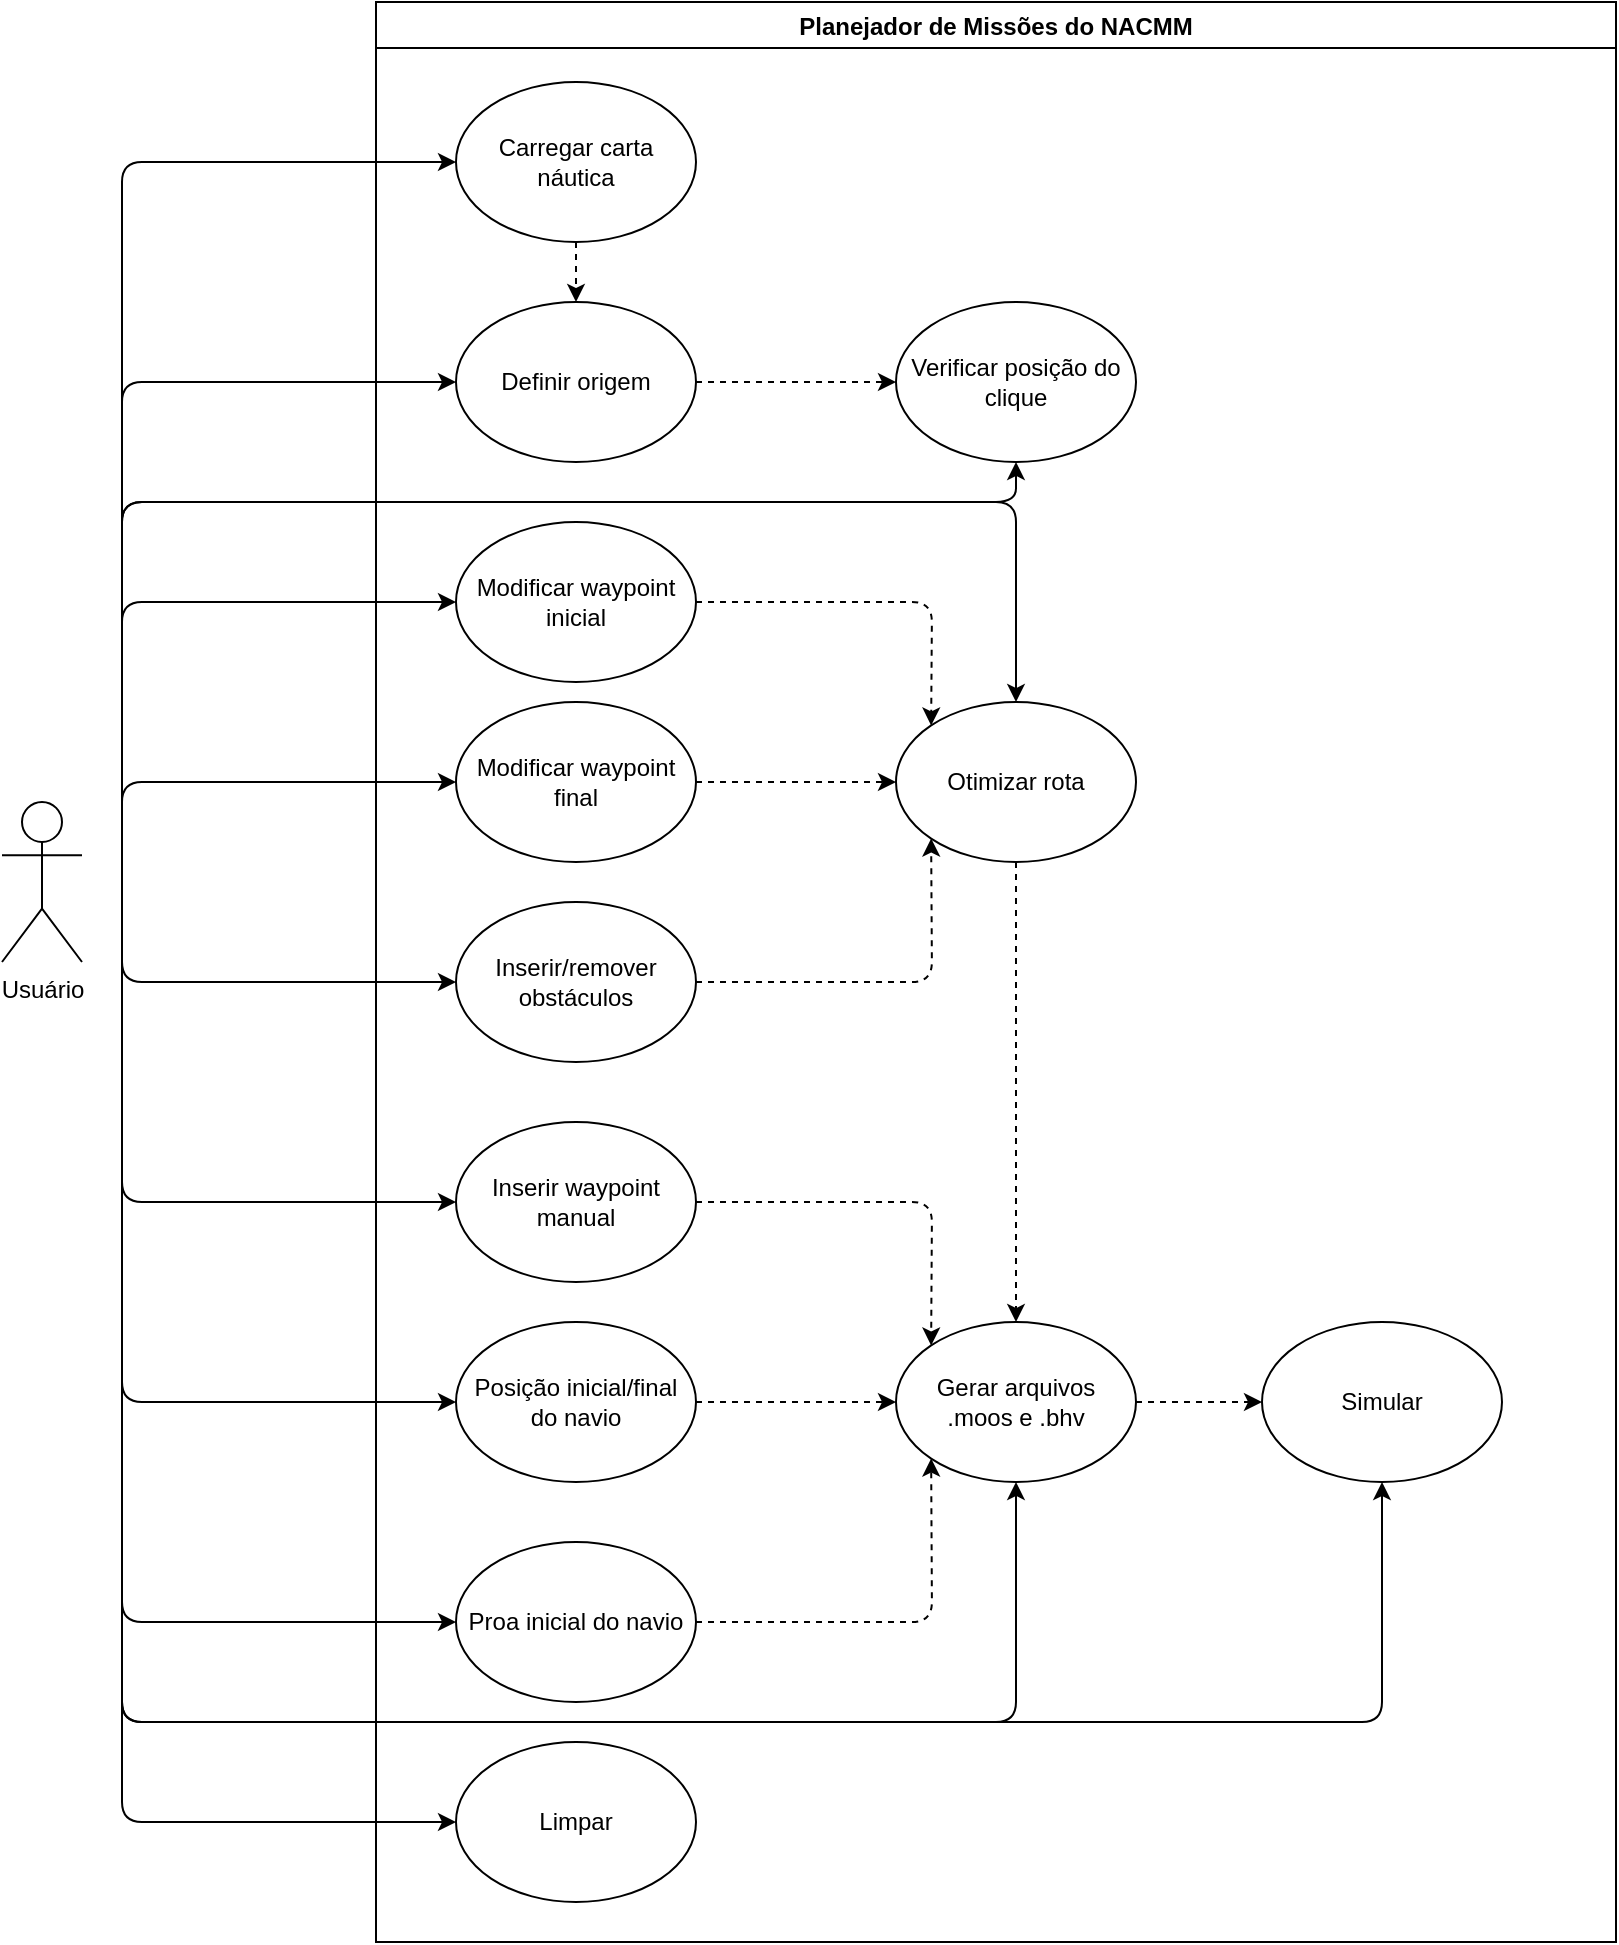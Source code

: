 <mxfile version="15.1.3" type="device"><diagram id="vLR5ocHoewazamXg3kip" name="Página-1"><mxGraphModel dx="1086" dy="806" grid="1" gridSize="10" guides="1" tooltips="1" connect="1" arrows="1" fold="1" page="1" pageScale="1" pageWidth="827" pageHeight="1169" math="0" shadow="0"><root><mxCell id="0"/><mxCell id="1" parent="0"/><mxCell id="WbO3yZAF2XIW1f3WRFaV-1" value="Planejador de Missões do NACMM" style="swimlane;" parent="1" vertex="1"><mxGeometry x="207" y="160" width="620" height="970" as="geometry"/></mxCell><mxCell id="WbO3yZAF2XIW1f3WRFaV-8" value="Carregar carta náutica" style="ellipse;whiteSpace=wrap;html=1;" parent="WbO3yZAF2XIW1f3WRFaV-1" vertex="1"><mxGeometry x="40" y="40" width="120" height="80" as="geometry"/></mxCell><mxCell id="WbO3yZAF2XIW1f3WRFaV-9" value="Definir origem" style="ellipse;whiteSpace=wrap;html=1;" parent="WbO3yZAF2XIW1f3WRFaV-1" vertex="1"><mxGeometry x="40" y="150" width="120" height="80" as="geometry"/></mxCell><mxCell id="WbO3yZAF2XIW1f3WRFaV-10" value="Verificar posição do clique" style="ellipse;whiteSpace=wrap;html=1;" parent="WbO3yZAF2XIW1f3WRFaV-1" vertex="1"><mxGeometry x="260" y="150" width="120" height="80" as="geometry"/></mxCell><mxCell id="WbO3yZAF2XIW1f3WRFaV-11" value="Inserir waypoint manual" style="ellipse;whiteSpace=wrap;html=1;" parent="WbO3yZAF2XIW1f3WRFaV-1" vertex="1"><mxGeometry x="40" y="560" width="120" height="80" as="geometry"/></mxCell><mxCell id="WbO3yZAF2XIW1f3WRFaV-12" value="Modificar waypoint inicial" style="ellipse;whiteSpace=wrap;html=1;" parent="WbO3yZAF2XIW1f3WRFaV-1" vertex="1"><mxGeometry x="40" y="260" width="120" height="80" as="geometry"/></mxCell><mxCell id="WbO3yZAF2XIW1f3WRFaV-13" value="Modificar waypoint final" style="ellipse;whiteSpace=wrap;html=1;" parent="WbO3yZAF2XIW1f3WRFaV-1" vertex="1"><mxGeometry x="40" y="350" width="120" height="80" as="geometry"/></mxCell><mxCell id="WbO3yZAF2XIW1f3WRFaV-14" value="Inserir/remover obstáculos" style="ellipse;whiteSpace=wrap;html=1;" parent="WbO3yZAF2XIW1f3WRFaV-1" vertex="1"><mxGeometry x="40" y="450" width="120" height="80" as="geometry"/></mxCell><mxCell id="WbO3yZAF2XIW1f3WRFaV-15" value="Posição inicial/final do navio" style="ellipse;whiteSpace=wrap;html=1;" parent="WbO3yZAF2XIW1f3WRFaV-1" vertex="1"><mxGeometry x="40" y="660" width="120" height="80" as="geometry"/></mxCell><mxCell id="WbO3yZAF2XIW1f3WRFaV-16" value="Proa inicial do navio" style="ellipse;whiteSpace=wrap;html=1;" parent="WbO3yZAF2XIW1f3WRFaV-1" vertex="1"><mxGeometry x="40" y="770" width="120" height="80" as="geometry"/></mxCell><mxCell id="WbO3yZAF2XIW1f3WRFaV-17" value="Otimizar rota" style="ellipse;whiteSpace=wrap;html=1;" parent="WbO3yZAF2XIW1f3WRFaV-1" vertex="1"><mxGeometry x="260" y="350" width="120" height="80" as="geometry"/></mxCell><mxCell id="WbO3yZAF2XIW1f3WRFaV-18" value="Gerar arquivos&lt;br&gt;.moos e .bhv" style="ellipse;whiteSpace=wrap;html=1;" parent="WbO3yZAF2XIW1f3WRFaV-1" vertex="1"><mxGeometry x="260" y="660" width="120" height="80" as="geometry"/></mxCell><mxCell id="WbO3yZAF2XIW1f3WRFaV-19" value="Simular" style="ellipse;whiteSpace=wrap;html=1;" parent="WbO3yZAF2XIW1f3WRFaV-1" vertex="1"><mxGeometry x="443" y="660" width="120" height="80" as="geometry"/></mxCell><mxCell id="WbO3yZAF2XIW1f3WRFaV-34" value="" style="endArrow=classic;html=1;dashed=1;entryX=0;entryY=0.5;entryDx=0;entryDy=0;exitX=1;exitY=0.5;exitDx=0;exitDy=0;" parent="WbO3yZAF2XIW1f3WRFaV-1" source="WbO3yZAF2XIW1f3WRFaV-9" target="WbO3yZAF2XIW1f3WRFaV-10" edge="1"><mxGeometry width="50" height="50" relative="1" as="geometry"><mxPoint x="140" y="300" as="sourcePoint"/><mxPoint x="190" y="250" as="targetPoint"/></mxGeometry></mxCell><mxCell id="WbO3yZAF2XIW1f3WRFaV-36" value="" style="endArrow=classic;html=1;dashed=1;exitX=1;exitY=0.5;exitDx=0;exitDy=0;entryX=0;entryY=0;entryDx=0;entryDy=0;" parent="WbO3yZAF2XIW1f3WRFaV-1" source="WbO3yZAF2XIW1f3WRFaV-12" target="WbO3yZAF2XIW1f3WRFaV-17" edge="1"><mxGeometry width="50" height="50" relative="1" as="geometry"><mxPoint x="160" y="320" as="sourcePoint"/><mxPoint x="210" y="270.0" as="targetPoint"/><Array as="points"><mxPoint x="278" y="300"/></Array></mxGeometry></mxCell><mxCell id="WbO3yZAF2XIW1f3WRFaV-37" value="" style="endArrow=classic;html=1;dashed=1;exitX=1;exitY=0.5;exitDx=0;exitDy=0;entryX=0;entryY=0.5;entryDx=0;entryDy=0;" parent="WbO3yZAF2XIW1f3WRFaV-1" source="WbO3yZAF2XIW1f3WRFaV-13" target="WbO3yZAF2XIW1f3WRFaV-17" edge="1"><mxGeometry width="50" height="50" relative="1" as="geometry"><mxPoint x="170" y="330" as="sourcePoint"/><mxPoint x="220" y="280.0" as="targetPoint"/></mxGeometry></mxCell><mxCell id="WbO3yZAF2XIW1f3WRFaV-38" value="" style="endArrow=classic;html=1;dashed=1;exitX=1;exitY=0.5;exitDx=0;exitDy=0;entryX=0;entryY=1;entryDx=0;entryDy=0;" parent="WbO3yZAF2XIW1f3WRFaV-1" source="WbO3yZAF2XIW1f3WRFaV-14" target="WbO3yZAF2XIW1f3WRFaV-17" edge="1"><mxGeometry width="50" height="50" relative="1" as="geometry"><mxPoint x="180" y="340" as="sourcePoint"/><mxPoint x="230" y="290.0" as="targetPoint"/><Array as="points"><mxPoint x="278" y="490"/></Array></mxGeometry></mxCell><mxCell id="WbO3yZAF2XIW1f3WRFaV-39" value="" style="endArrow=classic;html=1;dashed=1;exitX=0.5;exitY=1;exitDx=0;exitDy=0;entryX=0.5;entryY=0;entryDx=0;entryDy=0;" parent="WbO3yZAF2XIW1f3WRFaV-1" source="WbO3yZAF2XIW1f3WRFaV-8" target="WbO3yZAF2XIW1f3WRFaV-9" edge="1"><mxGeometry width="50" height="50" relative="1" as="geometry"><mxPoint x="190" y="350" as="sourcePoint"/><mxPoint x="240" y="300.0" as="targetPoint"/></mxGeometry></mxCell><mxCell id="WbO3yZAF2XIW1f3WRFaV-40" value="" style="endArrow=classic;html=1;dashed=1;exitX=1;exitY=0.5;exitDx=0;exitDy=0;entryX=0;entryY=0;entryDx=0;entryDy=0;" parent="WbO3yZAF2XIW1f3WRFaV-1" source="WbO3yZAF2XIW1f3WRFaV-11" target="WbO3yZAF2XIW1f3WRFaV-18" edge="1"><mxGeometry width="50" height="50" relative="1" as="geometry"><mxPoint x="200" y="360" as="sourcePoint"/><mxPoint x="250" y="310.0" as="targetPoint"/><Array as="points"><mxPoint x="278" y="600"/></Array></mxGeometry></mxCell><mxCell id="WbO3yZAF2XIW1f3WRFaV-41" value="" style="endArrow=classic;html=1;dashed=1;exitX=1;exitY=0.5;exitDx=0;exitDy=0;" parent="WbO3yZAF2XIW1f3WRFaV-1" source="WbO3yZAF2XIW1f3WRFaV-15" target="WbO3yZAF2XIW1f3WRFaV-18" edge="1"><mxGeometry width="50" height="50" relative="1" as="geometry"><mxPoint x="210" y="370" as="sourcePoint"/><mxPoint x="260" y="320.0" as="targetPoint"/></mxGeometry></mxCell><mxCell id="WbO3yZAF2XIW1f3WRFaV-42" value="" style="endArrow=classic;html=1;dashed=1;exitX=1;exitY=0.5;exitDx=0;exitDy=0;entryX=0;entryY=1;entryDx=0;entryDy=0;" parent="WbO3yZAF2XIW1f3WRFaV-1" source="WbO3yZAF2XIW1f3WRFaV-16" target="WbO3yZAF2XIW1f3WRFaV-18" edge="1"><mxGeometry width="50" height="50" relative="1" as="geometry"><mxPoint x="220" y="380" as="sourcePoint"/><mxPoint x="253" y="740" as="targetPoint"/><Array as="points"><mxPoint x="278" y="810"/></Array></mxGeometry></mxCell><mxCell id="WbO3yZAF2XIW1f3WRFaV-43" value="" style="endArrow=classic;html=1;dashed=1;exitX=0.5;exitY=1;exitDx=0;exitDy=0;entryX=0.5;entryY=0;entryDx=0;entryDy=0;" parent="WbO3yZAF2XIW1f3WRFaV-1" source="WbO3yZAF2XIW1f3WRFaV-17" target="WbO3yZAF2XIW1f3WRFaV-18" edge="1"><mxGeometry width="50" height="50" relative="1" as="geometry"><mxPoint x="230" y="390" as="sourcePoint"/><mxPoint x="280" y="340.0" as="targetPoint"/></mxGeometry></mxCell><mxCell id="WbO3yZAF2XIW1f3WRFaV-44" value="" style="endArrow=classic;html=1;dashed=1;exitX=1;exitY=0.5;exitDx=0;exitDy=0;entryX=0;entryY=0.5;entryDx=0;entryDy=0;" parent="WbO3yZAF2XIW1f3WRFaV-1" source="WbO3yZAF2XIW1f3WRFaV-18" target="WbO3yZAF2XIW1f3WRFaV-19" edge="1"><mxGeometry width="50" height="50" relative="1" as="geometry"><mxPoint x="193" y="400" as="sourcePoint"/><mxPoint x="243" y="350.0" as="targetPoint"/></mxGeometry></mxCell><mxCell id="hEuAvvKrXTRsjK33z41q-1" value="Limpar" style="ellipse;whiteSpace=wrap;html=1;" parent="WbO3yZAF2XIW1f3WRFaV-1" vertex="1"><mxGeometry x="40" y="870" width="120" height="80" as="geometry"/></mxCell><mxCell id="WbO3yZAF2XIW1f3WRFaV-2" value="Usuário" style="shape=umlActor;verticalLabelPosition=bottom;verticalAlign=top;html=1;outlineConnect=0;" parent="1" vertex="1"><mxGeometry x="20" y="560" width="40" height="80" as="geometry"/></mxCell><mxCell id="WbO3yZAF2XIW1f3WRFaV-23" value="" style="endArrow=classic;html=1;entryX=0;entryY=0.5;entryDx=0;entryDy=0;" parent="1" target="WbO3yZAF2XIW1f3WRFaV-9" edge="1"><mxGeometry width="50" height="50" relative="1" as="geometry"><mxPoint x="80" y="490" as="sourcePoint"/><mxPoint x="710" y="570" as="targetPoint"/><Array as="points"><mxPoint x="80" y="350"/></Array></mxGeometry></mxCell><mxCell id="WbO3yZAF2XIW1f3WRFaV-24" value="" style="endArrow=classic;html=1;entryX=0;entryY=0.5;entryDx=0;entryDy=0;" parent="1" target="WbO3yZAF2XIW1f3WRFaV-12" edge="1"><mxGeometry width="50" height="50" relative="1" as="geometry"><mxPoint x="80" y="500" as="sourcePoint"/><mxPoint x="350" y="430" as="targetPoint"/><Array as="points"><mxPoint x="80" y="460"/></Array></mxGeometry></mxCell><mxCell id="WbO3yZAF2XIW1f3WRFaV-25" value="" style="endArrow=classic;html=1;entryX=0;entryY=0.5;entryDx=0;entryDy=0;" parent="1" target="WbO3yZAF2XIW1f3WRFaV-8" edge="1"><mxGeometry width="50" height="50" relative="1" as="geometry"><mxPoint x="80" y="480" as="sourcePoint"/><mxPoint x="350" y="360" as="targetPoint"/><Array as="points"><mxPoint x="80" y="240"/></Array></mxGeometry></mxCell><mxCell id="WbO3yZAF2XIW1f3WRFaV-26" value="" style="endArrow=classic;html=1;entryX=0;entryY=0.5;entryDx=0;entryDy=0;" parent="1" target="WbO3yZAF2XIW1f3WRFaV-13" edge="1"><mxGeometry width="50" height="50" relative="1" as="geometry"><mxPoint x="80" y="600" as="sourcePoint"/><mxPoint x="350" y="360" as="targetPoint"/><Array as="points"><mxPoint x="80" y="550"/></Array></mxGeometry></mxCell><mxCell id="WbO3yZAF2XIW1f3WRFaV-27" value="" style="endArrow=classic;html=1;entryX=0;entryY=0.5;entryDx=0;entryDy=0;" parent="1" target="WbO3yZAF2XIW1f3WRFaV-14" edge="1"><mxGeometry width="50" height="50" relative="1" as="geometry"><mxPoint x="80" y="520" as="sourcePoint"/><mxPoint x="350" y="690" as="targetPoint"/><Array as="points"><mxPoint x="80" y="650"/></Array></mxGeometry></mxCell><mxCell id="WbO3yZAF2XIW1f3WRFaV-28" value="" style="endArrow=classic;html=1;entryX=0;entryY=0.5;entryDx=0;entryDy=0;" parent="1" target="WbO3yZAF2XIW1f3WRFaV-11" edge="1"><mxGeometry width="50" height="50" relative="1" as="geometry"><mxPoint x="80" y="530" as="sourcePoint"/><mxPoint x="350" y="690" as="targetPoint"/><Array as="points"><mxPoint x="80" y="760"/></Array></mxGeometry></mxCell><mxCell id="WbO3yZAF2XIW1f3WRFaV-29" value="" style="endArrow=classic;html=1;entryX=0;entryY=0.5;entryDx=0;entryDy=0;" parent="1" target="WbO3yZAF2XIW1f3WRFaV-15" edge="1"><mxGeometry width="50" height="50" relative="1" as="geometry"><mxPoint x="80" y="540" as="sourcePoint"/><mxPoint x="350" y="690" as="targetPoint"/><Array as="points"><mxPoint x="80" y="860"/></Array></mxGeometry></mxCell><mxCell id="WbO3yZAF2XIW1f3WRFaV-30" value="" style="endArrow=classic;html=1;entryX=0;entryY=0.5;entryDx=0;entryDy=0;" parent="1" target="WbO3yZAF2XIW1f3WRFaV-16" edge="1"><mxGeometry width="50" height="50" relative="1" as="geometry"><mxPoint x="80" y="550" as="sourcePoint"/><mxPoint x="350" y="690" as="targetPoint"/><Array as="points"><mxPoint x="80" y="970"/></Array></mxGeometry></mxCell><mxCell id="hEuAvvKrXTRsjK33z41q-2" value="" style="endArrow=classic;html=1;entryX=0;entryY=0.5;entryDx=0;entryDy=0;" parent="1" target="hEuAvvKrXTRsjK33z41q-1" edge="1"><mxGeometry width="50" height="50" relative="1" as="geometry"><mxPoint x="80" y="560" as="sourcePoint"/><mxPoint x="257" y="980" as="targetPoint"/><Array as="points"><mxPoint x="80" y="1070"/></Array></mxGeometry></mxCell><mxCell id="hEuAvvKrXTRsjK33z41q-4" value="" style="endArrow=classic;html=1;entryX=0.5;entryY=1;entryDx=0;entryDy=0;" parent="1" target="WbO3yZAF2XIW1f3WRFaV-10" edge="1"><mxGeometry width="50" height="50" relative="1" as="geometry"><mxPoint x="80" y="500" as="sourcePoint"/><mxPoint x="440" y="590" as="targetPoint"/><Array as="points"><mxPoint x="80" y="410"/><mxPoint x="527" y="410"/></Array></mxGeometry></mxCell><mxCell id="hEuAvvKrXTRsjK33z41q-5" value="" style="endArrow=classic;html=1;entryX=0.5;entryY=0;entryDx=0;entryDy=0;" parent="1" target="WbO3yZAF2XIW1f3WRFaV-17" edge="1"><mxGeometry width="50" height="50" relative="1" as="geometry"><mxPoint x="80" y="530" as="sourcePoint"/><mxPoint x="537" y="400" as="targetPoint"/><Array as="points"><mxPoint x="80" y="500"/><mxPoint x="80" y="410"/><mxPoint x="527" y="410"/></Array></mxGeometry></mxCell><mxCell id="hEuAvvKrXTRsjK33z41q-7" value="" style="endArrow=classic;html=1;entryX=0.5;entryY=1;entryDx=0;entryDy=0;" parent="1" target="WbO3yZAF2XIW1f3WRFaV-18" edge="1"><mxGeometry width="50" height="50" relative="1" as="geometry"><mxPoint x="80" y="990" as="sourcePoint"/><mxPoint x="527" y="1000" as="targetPoint"/><Array as="points"><mxPoint x="80" y="1020"/><mxPoint x="527" y="1020"/></Array></mxGeometry></mxCell><mxCell id="hEuAvvKrXTRsjK33z41q-8" value="" style="endArrow=classic;html=1;entryX=0.5;entryY=1;entryDx=0;entryDy=0;" parent="1" target="WbO3yZAF2XIW1f3WRFaV-19" edge="1"><mxGeometry width="50" height="50" relative="1" as="geometry"><mxPoint x="80" y="1000" as="sourcePoint"/><mxPoint x="527" y="1000" as="targetPoint"/><Array as="points"><mxPoint x="80" y="1020"/><mxPoint x="710" y="1020"/></Array></mxGeometry></mxCell></root></mxGraphModel></diagram></mxfile>